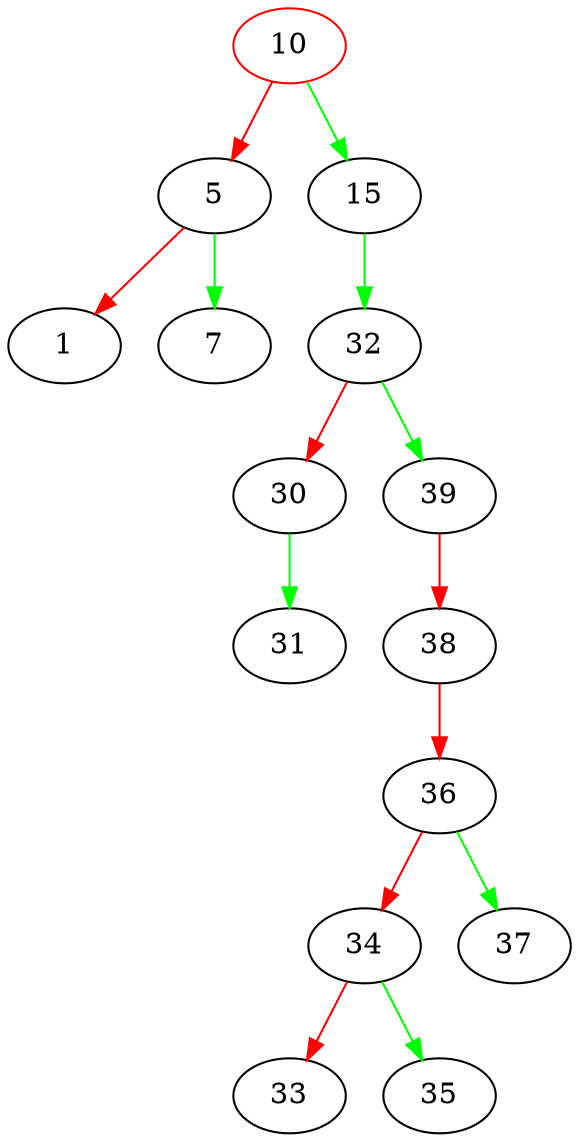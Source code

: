 digraph G{
10[color=red];
10->5[color=red];
5->1[color=red];
5->7[color=green];
10->15[color=green];
15->32[color=green];
32->30[color=red];
30->31[color=green];
32->39[color=green];
39->38[color=red];
38->36[color=red];
36->34[color=red];
34->33[color=red];
34->35[color=green];
36->37[color=green];
}
